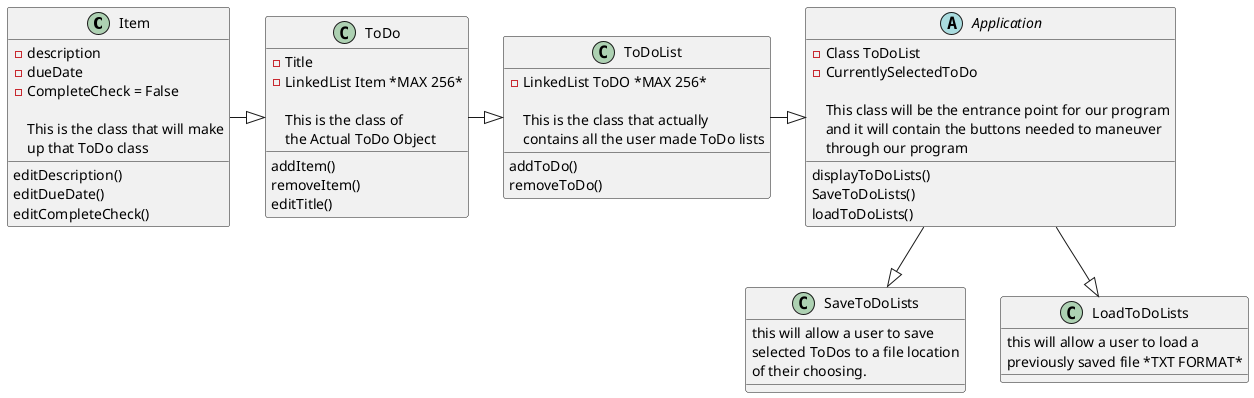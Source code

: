 @startuml
'https://plantuml.com/class-diagram
abstract class Item
abstract class ToDo
ToDoList -|> Application
ToDo -|> ToDoList
Item -|> ToDo

Application --|> SaveToDoLists
Application --|> LoadToDoLists
class Item{
- description
- dueDate
- CompleteCheck = False

This is the class that will make
up that ToDo class
editDescription()
editDueDate()
editCompleteCheck()
}

class ToDo{
-Title
-LinkedList Item *MAX 256*

This is the class of
the Actual ToDo Object

addItem()
removeItem()
editTitle()
}

class ToDoList{
-LinkedList ToDO *MAX 256*

This is the class that actually
contains all the user made ToDo lists
addToDo()
removeToDo()
}

abstract class Application {
 - Class ToDoList
 - CurrentlySelectedToDo

 This class will be the entrance point for our program
 and it will contain the buttons needed to maneuver
 through our program


 displayToDoLists()
 SaveToDoLists()
 loadToDoLists()
 }

 class SaveToDoLists{
 this will allow a user to save
 selected ToDos to a file location
 of their choosing.
 }

 class LoadToDoLists{
 this will allow a user to load a
 previously saved file *TXT FORMAT*

 }
 @enduml